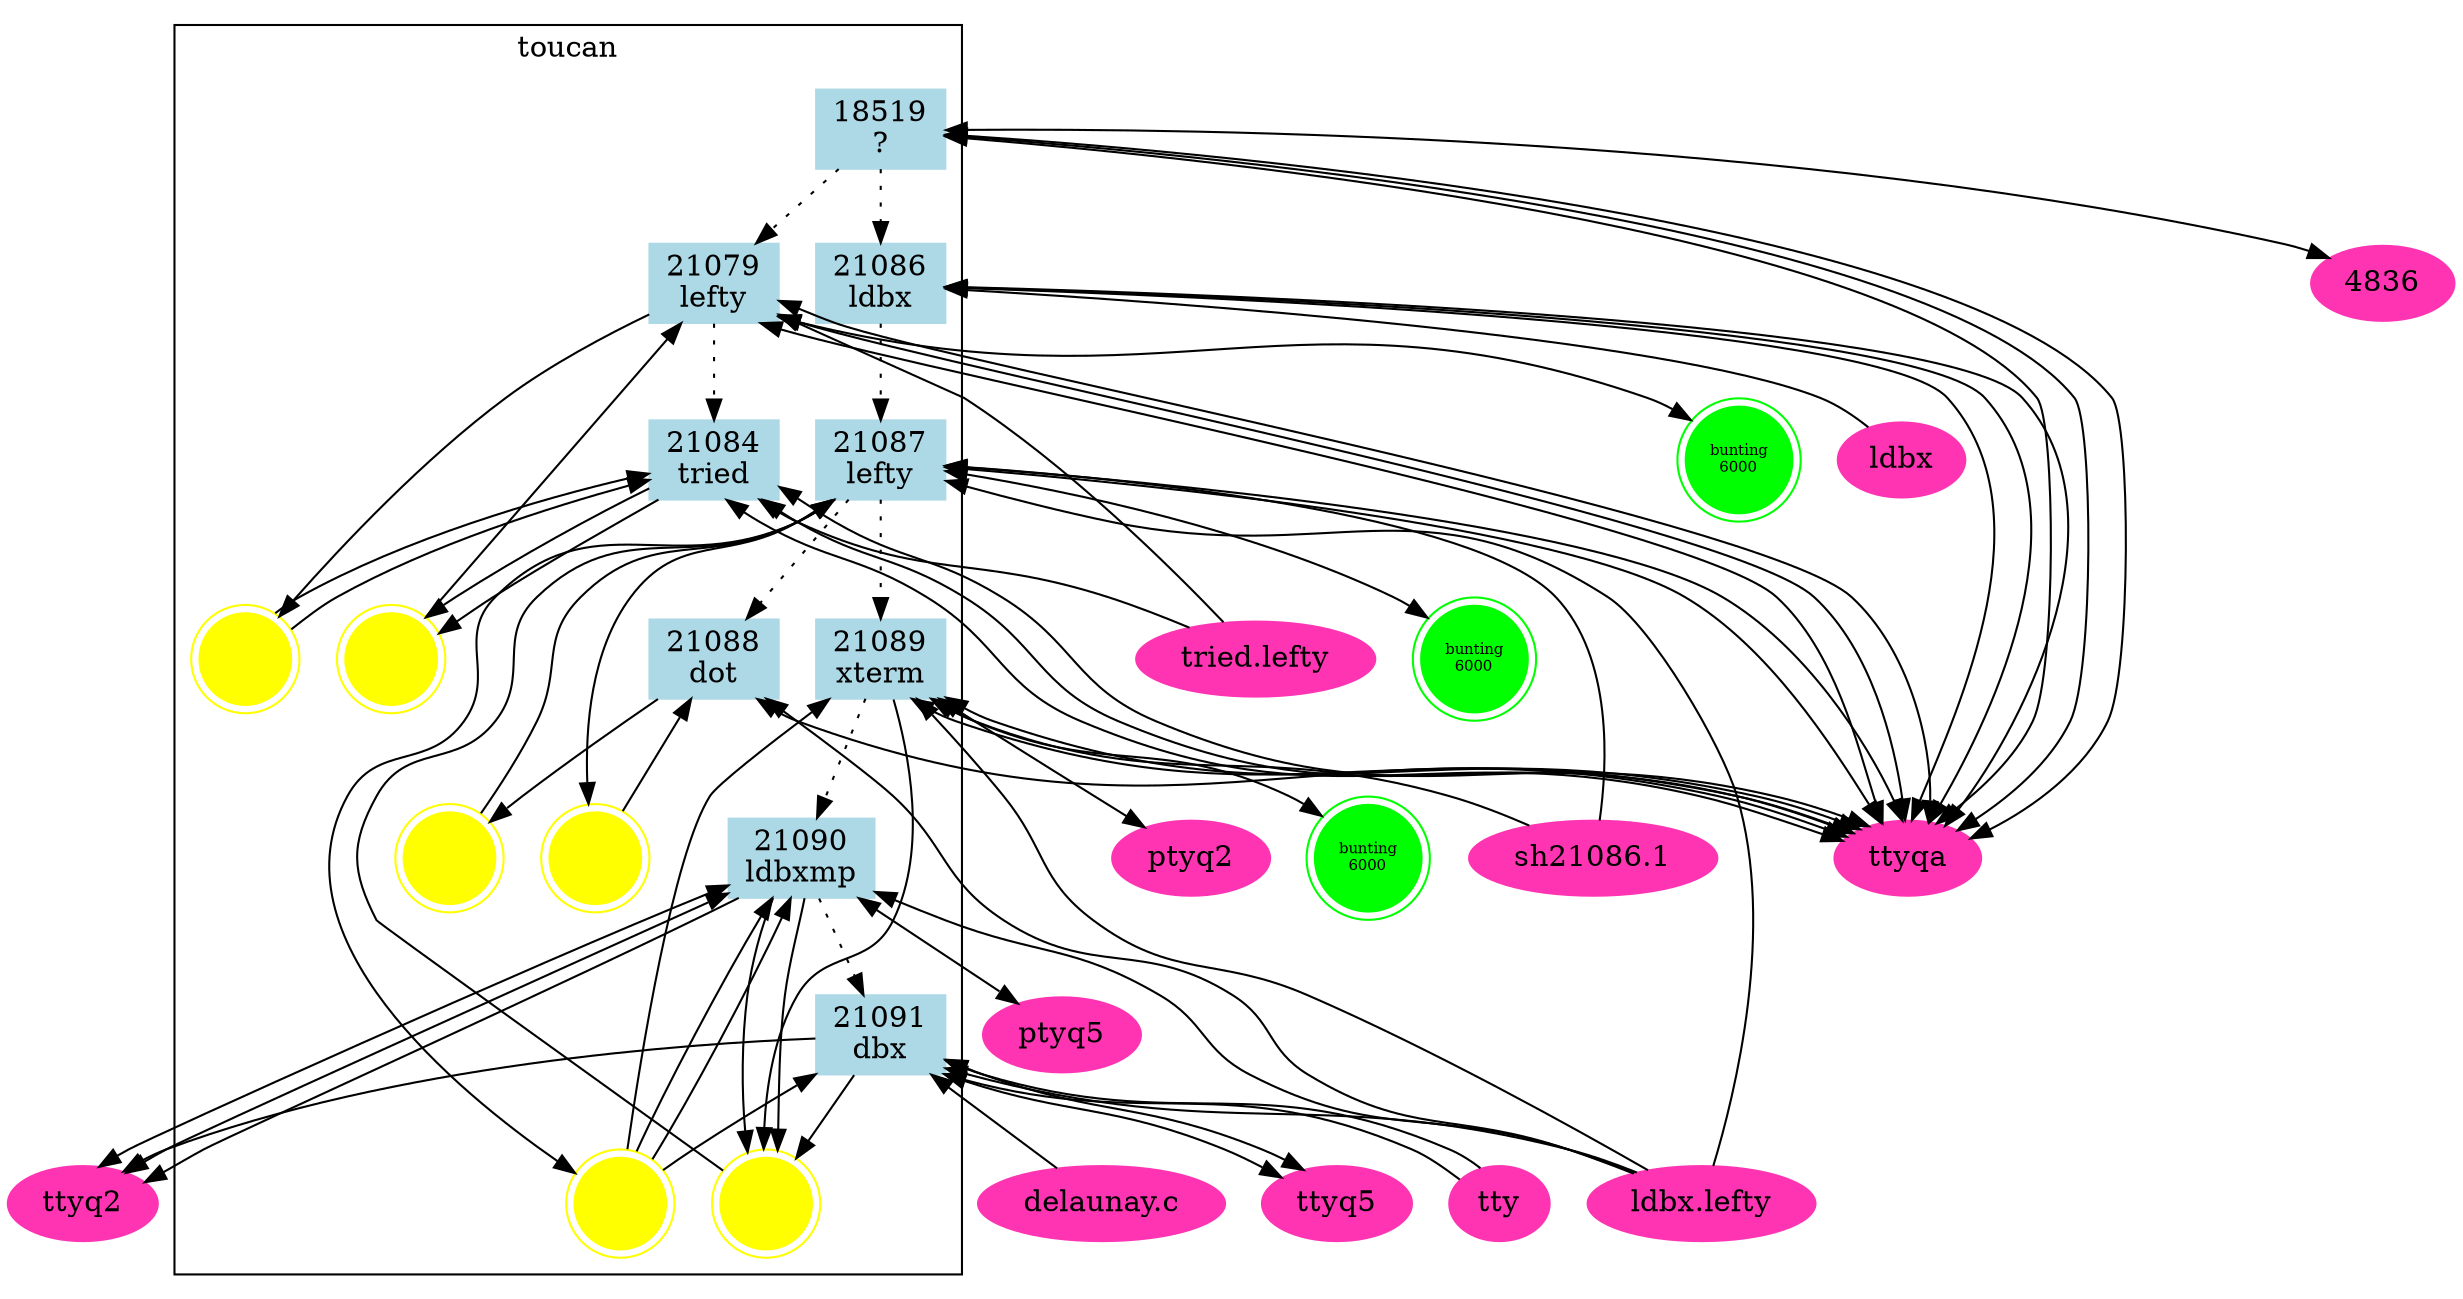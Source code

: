 # Generated Tor  2 Okt 2008 11:03:59 GMT by dot - Graphviz version 2.20.2 (Tue Jul  1 11:56:55 UTC 2008)
#
# 
# real	0m0.230s
# user	0m0.172s
# sys	0m0.035s

digraph g {
	graph [fontsize=14, fontname="Times-Roman", fontcolor=black, color=black];
	node [label="\N", fontsize=14, fontname="Times-Roman", fontcolor=black, shape=box, color=black, width="0.5", style=filled];
	edge [fontsize=14, fontname="Times-Roman", fontcolor=black, color=black];
	graph [bb="0,0,1691,1339",
		_draw_="c 5 -white C 5 -white P 4 0 0 0 1339 1691 1339 1691 0 ",
		xdotversion="1.2"];
	subgraph cluster0 {
		graph [label=toucan,
			bb="",
			_draw_="",
			xdotversion=""];
		n0 [label="18519\n?", color=lightblue, width="0.58", pos="619,149", height="0.50", _draw_="S 6 -filled c 9 -lightblue C 9 -lightblue P 4 640 167 598 167 598 131 640 131 ", _ldraw_="F 14.000000 11 -Times-Roman c 5 -black T 619 147 0 26 5 -18519 F 14.000000 11 -Times-Roman c 5 -black T 619 135 0 5 1 -? "];
		n448 [label="21079\nlefty", color=lightblue, width="0.58", pos="478,127", height="0.50", _draw_="S 6 -filled c 9 -lightblue C 9 -lightblue P 4 499 145 457 145 457 109 499 109 ", _ldraw_="F 14.000000 11 -Times-Roman c 5 -black T 478 125 0 26 5 -21079 F 14.000000 11 -Times-Roman c 5 -black T 478 113 0 19 5 -lefty "];
		n460 [label="", shape=doublecircle, color=yellow, width="0.61", pos="337,149", height="0.61", _draw_="S 6 -filled c 6 -yellow C 6 -yellow E 337 149 18 18 S 6 -filled c 6 -yellow e 337 149 22 22 "];
		n461 [label="", shape=doublecircle, color=yellow, width="0.61", pos="211,214", height="0.61", _draw_="S 6 -filled c 6 -yellow C 6 -yellow E 211 214 18 18 S 6 -filled c 6 -yellow e 211 214 22 22 "];
		n462 [label="21084\ntried", color=lightblue, width="0.58", pos="110,315", height="0.50", _draw_="S 6 -filled c 9 -lightblue C 9 -lightblue P 4 131 333 89 333 89 297 131 297 ", _ldraw_="F 14.000000 11 -Times-Roman c 5 -black T 110 313 0 26 5 -21084 F 14.000000 11 -Times-Roman c 5 -black T 110 301 0 19 5 -tried "];
		n464 [label="21086\nldbx", color=lightblue, width="0.58", pos="745,214", height="0.50", _draw_="S 6 -filled c 9 -lightblue C 9 -lightblue P 4 766 232 724 232 724 196 766 196 ", _ldraw_="F 14.000000 11 -Times-Roman c 5 -black T 745 212 0 26 5 -21086 F 14.000000 11 -Times-Roman c 5 -black T 745 200 0 19 4 -ldbx "];
		n468 [label="21087\nlefty", color=lightblue, width="0.58", pos="337,1015", height="0.50", _draw_="S 6 -filled c 9 -lightblue C 9 -lightblue P 4 358 1033 316 1033 316 997 358 997 ", _ldraw_="F 14.000000 11 -Times-Roman c 5 -black T 337 1013 0 26 5 -21087 F 14.000000 11 -Times-Roman c 5 -black T 337 1001 0 19 5 -lefty \
"];
		n482 [label="", shape=doublecircle, color=yellow, width="0.61", pos="211,950", height="0.61", _draw_="S 6 -filled c 6 -yellow C 6 -yellow E 211 950 18 18 S 6 -filled c 6 -yellow e 211 950 22 22 "];
		n483 [label="", shape=doublecircle, color=yellow, width="0.61", pos="110,849", height="0.61", _draw_="S 6 -filled c 6 -yellow C 6 -yellow E 110 849 18 18 S 6 -filled c 6 -yellow e 110 849 22 22 "];
		n484 [label="21088\ndot", color=lightblue, width="0.58", pos="45,723", height="0.50", _draw_="S 6 -filled c 9 -lightblue C 9 -lightblue P 4 66 741 24 741 24 705 66 705 ", _ldraw_="F 14.000000 11 -Times-Roman c 5 -black T 45 721 0 26 5 -21088 F 14.000000 11 -Times-Roman c 5 -black T 45 709 0 13 3 -dot "];
		n486 [label="", shape=doublecircle, color=yellow, width="0.61", pos="745,950", height="0.61", _draw_="S 6 -filled c 6 -yellow C 6 -yellow E 745 950 18 18 S 6 -filled c 6 -yellow e 745 950 22 22 "];
		n487 [label="", shape=doublecircle, color=yellow, width="0.61", pos="911,441", height="0.61", _draw_="S 6 -filled c 6 -yellow C 6 -yellow E 911 441 18 18 S 6 -filled c 6 -yellow e 911 441 22 22 "];
		n488 [label="21089\nxterm", color=lightblue, width="0.58", pos="619,1015", height="0.50", _draw_="S 6 -filled c 9 -lightblue C 9 -lightblue P 4 640 1033 598 1033 598 997 640 997 ", _ldraw_="F 14.000000 11 -Times-Roman c 5 -black T 619 1013 0 26 5 -21089 F 14.000000 11 -Times-Roman c 5 -black T 619 1001 0 24 5 -xterm \
"];
		n503 [label="21090\nldbxmp", color=lightblue, width="0.67", pos="846,849", height="0.50", _draw_="S 6 -filled c 9 -lightblue C 9 -lightblue P 4 870 867 822 867 822 831 870 831 ", _ldraw_="F 14.000000 11 -Times-Roman c 5 -black T 846 847 0 26 5 -21090 F 14.000000 11 -Times-Roman c 5 -black T 846 835 0 32 6 -ldbxmp "];
		n514 [label="21091\ndbx", color=lightblue, width="0.58", pos="933,582", height="0.50", _draw_="S 6 -filled c 9 -lightblue C 9 -lightblue P 4 954 600 912 600 912 564 954 564 ", _ldraw_="F 14.000000 11 -Times-Roman c 5 -black T 933 580 0 26 5 -21091 F 14.000000 11 -Times-Roman c 5 -black T 933 568 0 16 3 -dbx "];
	}
	n1 [label=4836, shape=ellipse, color=maroon1, width="0.61", pos="648,60", height="0.50", _draw_="S 6 -filled c 7 -maroon1 C 7 -maroon1 E 648 60 22 18 ", _ldraw_="F 14.000000 11 -Times-Roman c 5 -black T 648 52 0 21 4 -4836 "];
	n2 [label=ttyqa, shape=ellipse, color=maroon1, width="0.61", pos="23,582", height="0.50", _draw_="S 6 -filled c 7 -maroon1 C 7 -maroon1 E 23 582 22 18 ", _ldraw_="F 14.000000 11 -Times-Roman c 5 -black T 23 574 0 21 5 -ttyqa "];
	n449 [label="tried.lefty", shape=ellipse, color=maroon1, width="0.94", pos="45,441", height="0.50", _draw_="S 6 -filled c 7 -maroon1 C 7 -maroon1 E 45 441 34 18 ", _ldraw_="F 14.000000 11 -Times-Roman c 5 -black T 45 433 0 41 11 -tried.lefty "];
	n454 [label="bunting\n6000", fontsize=7, shape=doublecircle, color=green, width="0.64", pos="478,32", height="0.64", _draw_="S 6 -filled c 5 -green C 5 -green E 478 32 19 19 S 6 -filled c 5 -green e 478 32 23 23 ", _ldraw_="F 7.000000 11 -Times-Roman c 5 -black T 478 31 0 16 7 -bunting F 7.000000 11 -Times-Roman c 5 -black T 478 25 0 11 4 -6000 "];
	n466 [label=ldbx, shape=ellipse, color=maroon1, width="0.58", pos="800,139", height="0.50", _draw_="S 6 -filled c 7 -maroon1 C 7 -maroon1 E 800 139 21 18 ", _ldraw_="F 14.000000 11 -Times-Roman c 5 -black T 800 131 0 19 4 -ldbx "];
	n469 [label="sh21086.1", shape=ellipse, color=maroon1, width="0.97", pos="478,1037", height="0.50", _draw_="S 6 -filled c 7 -maroon1 C 7 -maroon1 E 478 1037 35 18 ", _ldraw_="F 14.000000 11 -Times-Roman c 5 -black T 478 1029 0 43 9 -sh21086.1 "];
	n474 [label="bunting\n6000", fontsize=7, shape=doublecircle, color=green, width="0.64", pos="308,1105", height="0.64", _draw_="S 6 -filled c 5 -green C 5 -green E 308 1105 19 19 S 6 -filled c 5 -green e 308 1105 23 23 ", _ldraw_="F 7.000000 11 -Times-Roman c 5 -black T 308 1104 0 16 7 -bunting F 7.000000 11 -Times-Roman c 5 -black T 308 1098 0 11 4 -6000 "];
	n479 [label="ldbx.lefty", shape=ellipse, color=maroon1, width="0.94", pos="846,315", height="0.50", _draw_="S 6 -filled c 7 -maroon1 C 7 -maroon1 E 846 315 34 18 ", _ldraw_="F 14.000000 11 -Times-Roman c 5 -black T 846 307 0 41 10 -ldbx.lefty "];
	n496 [label="bunting\n6000", fontsize=7, shape=doublecircle, color=green, width="0.64", pos="769,1283", height="0.64", _draw_="S 6 -filled c 5 -green C 5 -green E 769 1283 19 19 S 6 -filled c 5 -green e 769 1283 23 23 ", _ldraw_="F 7.000000 11 -Times-Roman c 5 -black T 769 1282 0 16 7 -bunting F 7.000000 11 -Times-Roman c 5 -black T 769 1276 0 11 4 -6000 "];
	n500 [label=ptyq2, shape=ellipse, color=maroon1, width="0.67", pos="656,1320", height="0.50", _draw_="S 6 -filled c 7 -maroon1 C 7 -maroon1 E 656 1320 24 18 ", _ldraw_="F 14.000000 11 -Times-Roman c 5 -black T 656 1312 0 24 5 -ptyq2 "];
	n505 [label=ttyq2, shape=ellipse, color=maroon1, width="0.64", pos="911,723", height="0.50", _draw_="S 6 -filled c 7 -maroon1 C 7 -maroon1 E 911 723 23 18 ", _ldraw_="F 14.000000 11 -Times-Roman c 5 -black T 911 715 0 22 5 -ttyq2 "];
	n512 [label=ptyq5, shape=ellipse, color=maroon1, width="0.67", pos="924,906", height="0.50", _draw_="S 6 -filled c 7 -maroon1 C 7 -maroon1 E 924 906 24 18 ", _ldraw_="F 14.000000 11 -Times-Roman c 5 -black T 924 898 0 24 5 -ptyq5 "];
	n513 [label=ttyq5, shape=ellipse, color=maroon1, width="0.64", pos="1652,456", height="0.50", _draw_="S 6 -filled c 7 -maroon1 C 7 -maroon1 E 1652 456 23 18 ", _ldraw_="F 14.000000 11 -Times-Roman c 5 -black T 1652 448 0 22 5 -ttyq5 "];
	n518 [label=tty, shape=ellipse, color=maroon1, width="0.50", pos="1659,568", height="0.50", _draw_="S 6 -filled c 7 -maroon1 C 7 -maroon1 E 1659 568 18 18 ", _ldraw_="F 14.000000 11 -Times-Roman c 5 -black T 1659 560 0 11 3 -tty "];
	n526 [label="delaunay.c", shape=ellipse, color=maroon1, width="1.00", pos="1654,695", height="0.50", _draw_="S 6 -filled c 7 -maroon1 C 7 -maroon1 E 1654 695 36 18 ", _ldraw_="F 14.000000 11 -Times-Roman c 5 -black T 1654 687 0 45 10 -delaunay.c "];
	n0 -> n1 [dir=both, pos="s,625,131 e,642,77 628,121 632,110 636,98 639,87", _draw_="c 5 -black B 4 628 121 632 110 636 98 639 87 ", _hdraw_="S 5 -solid S 15 -setlinewidth(1) c 5 -black C 5 -black P 3 642 88 642 77 636 86 ", _tdraw_="S 5 -solid S 15 -setlinewidth(1) c 5 -black C 5 -black P 3 625 120 625 131 631 122 "];
	n0 -> n2 [dir=both, pos="s,598,158 e,36,567 589,163 483,227 131,483 43,560", _draw_="c 5 -black B 4 589 163 483 227 131 483 43 560 ", _hdraw_="S 5 -solid S 15 -setlinewidth(1) c 5 -black C 5 -black P 3 41 557 36 567 46 562 ", _tdraw_="S 5 -solid S 15 -setlinewidth(1) c 5 -black C 5 -black P 3 591 166 598 158 588 160 "];
	n0 -> n2 [dir=both, pos="s,602,167 e,42,573 594,174 498,254 153,505 51,568", _draw_="c 5 -black B 4 594 174 498 254 153 505 51 568 ", _hdraw_="S 5 -solid S 15 -setlinewidth(1) c 5 -black C 5 -black P 3 49 565 42 573 52 571 ", _tdraw_="S 5 -solid S 15 -setlinewidth(1) c 5 -black C 5 -black P 3 597 176 602 167 592 171 "];
	n0 -> n2 [dir=both, pos="s,598,164 e,39,570 590,170 486,244 143,494 47,564", _draw_="c 5 -black B 4 590 170 486 244 143 494 47 564 ", _hdraw_="S 5 -solid S 15 -setlinewidth(1) c 5 -black C 5 -black P 3 45 561 39 570 49 567 ", _tdraw_="S 5 -solid S 15 -setlinewidth(1) c 5 -black C 5 -black P 3 592 173 598 164 588 167 "];
	n0 -> n448 [style=dotted, pos="e,499,130 598,146 575,142 536,137 509,132", _draw_="S 6 -dotted c 5 -black B 4 598 146 575 142 536 137 509 132 ", _hdraw_="S 5 -solid S 15 -setlinewidth(1) c 5 -black C 5 -black P 3 509 129 499 130 508 135 "];
	n448 -> n2 [dir=both, pos="s,457,140 e,33,565 449,147 362,219 107,475 40,557", _draw_="c 5 -black B 4 449 147 362 219 107 475 40 557 ", _hdraw_="S 5 -solid S 15 -setlinewidth(1) c 5 -black C 5 -black P 3 37 555 33 565 42 560 ", _tdraw_="S 5 -solid S 15 -setlinewidth(1) c 5 -black C 5 -black P 3 452 149 457 140 447 144 "];
	n448 -> n2 [dir=both, pos="s,466,145 e,41,571 460,153 388,236 131,494 49,564", _draw_="c 5 -black B 4 460 153 388 236 131 494 49 564 ", _hdraw_="S 5 -solid S 15 -setlinewidth(1) c 5 -black C 5 -black P 3 46 562 41 571 51 567 ", _tdraw_="S 5 -solid S 15 -setlinewidth(1) c 5 -black C 5 -black P 3 463 155 466 145 457 151 "];
	n448 -> n2 [dir=both, pos="s,459,145 e,37,568 452,152 370,233 119,484 44,560", _draw_="c 5 -black B 4 452 152 370 233 119 484 44 560 ", _hdraw_="S 5 -solid S 15 -setlinewidth(1) c 5 -black C 5 -black P 3 41 558 37 568 46 563 ", _tdraw_="S 5 -solid S 15 -setlinewidth(1) c 5 -black C 5 -black P 3 454 155 459 145 449 150 "];
	n448 -> n449 [dir=back, pos="s,457,142 449,148 366,208 135,376 65,426", _draw_="c 5 -black B 4 449 148 366 208 135 376 65 426 ", _tdraw_="S 5 -solid S 15 -setlinewidth(1) c 5 -black C 5 -black P 3 451 151 457 142 447 145 "];
	n448 -> n454 [dir=both, pos="s,478,109 e,478,55 478,99 478,88 478,76 478,65", _draw_="c 5 -black B 4 478 99 478 88 478 76 478 65 ", _hdraw_="S 5 -solid S 15 -setlinewidth(1) c 5 -black C 5 -black P 3 482 65 478 55 475 65 ", _tdraw_="S 5 -solid S 15 -setlinewidth(1) c 5 -black C 5 -black P 3 475 99 478 109 482 99 "];
	n448 -> n460 [dir=back, pos="s,457,130 447,132 420,136 383,142 359,146", _draw_="c 5 -black B 4 447 132 420 136 383 142 359 146 ", _tdraw_="S 5 -solid S 15 -setlinewidth(1) c 5 -black C 5 -black P 3 448 135 457 130 447 129 "];
	n448 -> n461 [dir=forward, pos="e,232,207 457,134 409,150 297,186 242,204", _draw_="c 5 -black B 4 457 134 409 150 297 186 242 204 ", _hdraw_="S 5 -solid S 15 -setlinewidth(1) c 5 -black C 5 -black P 3 241 201 232 207 243 207 "];
	n448 -> n462 [style=dotted, pos="e,131,304 457,138 395,170 213,263 140,299", _draw_="S 6 -dotted c 5 -black B 4 457 138 395 170 213 263 140 299 ", _hdraw_="S 5 -solid S 15 -setlinewidth(1) c 5 -black C 5 -black P 3 138 296 131 304 141 302 "];
	n462 -> n2 [dir=both, pos="s,95,333 e,21,564 91,342 67,393 33,502 23,554", _draw_="c 5 -black B 4 91 342 67 393 33 502 23 554 ", _hdraw_="S 5 -solid S 15 -setlinewidth(1) c 5 -black C 5 -black P 3 20 554 21 564 26 555 ", _tdraw_="S 5 -solid S 15 -setlinewidth(1) c 5 -black C 5 -black P 3 94 344 95 333 88 341 "];
	n462 -> n2 [dir=both, pos="s,111,333 e,35,567 109,343 99,395 62,508 39,558", _draw_="c 5 -black B 4 109 343 99 395 62 508 39 558 ", _hdraw_="S 5 -solid S 15 -setlinewidth(1) c 5 -black C 5 -black P 3 36 556 35 567 42 559 ", _tdraw_="S 5 -solid S 15 -setlinewidth(1) c 5 -black C 5 -black P 3 112 343 111 333 106 342 "];
	n462 -> n2 [dir=both, pos="s,103,333 e,28,564 100,343 83,394 47,504 31,554", _draw_="c 5 -black B 4 100 343 83 394 47 504 31 554 ", _hdraw_="S 5 -solid S 15 -setlinewidth(1) c 5 -black C 5 -black P 3 28 553 28 564 34 555 ", _tdraw_="S 5 -solid S 15 -setlinewidth(1) c 5 -black C 5 -black P 3 103 344 103 333 97 342 "];
	n462 -> n449 [dir=back, pos="s,101,333 96,342 84,367 65,403 54,423", _draw_="c 5 -black B 4 96 342 84 367 65 403 54 423 ", _tdraw_="S 5 -solid S 15 -setlinewidth(1) c 5 -black C 5 -black P 3 99 343 101 333 93 340 "];
	n462 -> n460 [dir=forward, pos="e,322,165 131,304 173,277 269,207 314,171", _draw_="c 5 -black B 4 131 304 173 277 269 207 314 171 ", _hdraw_="S 5 -solid S 15 -setlinewidth(1) c 5 -black C 5 -black P 3 316 174 322 165 312 168 "];
	n462 -> n461 [dir=back, pos="s,131,301 139,294 159,276 184,250 199,233", _draw_="c 5 -black B 4 139 294 159 276 184 250 199 233 ", _tdraw_="S 5 -solid S 15 -setlinewidth(1) c 5 -black C 5 -black P 3 136 292 131 301 141 297 "];
	n462 -> n460 [dir=forward, pos="e,317,159 128,297 168,263 262,195 309,164", _draw_="c 5 -black B 4 128 297 168 263 262 195 309 164 ", _hdraw_="S 5 -solid S 15 -setlinewidth(1) c 5 -black C 5 -black P 3 310 167 317 159 307 161 "];
	n462 -> n461 [dir=back, pos="s,122,297 129,289 146,268 173,241 192,226", _draw_="c 5 -black B 4 129 289 146 268 173 241 192 226 ", _tdraw_="S 5 -solid S 15 -setlinewidth(1) c 5 -black C 5 -black P 3 126 287 122 297 131 292 "];
	n0 -> n464 [style=dotted, pos="e,724,203 640,160 660,171 692,187 715,198", _draw_="S 6 -dotted c 5 -black B 4 640 160 660 171 692 187 715 198 ", _hdraw_="S 5 -solid S 15 -setlinewidth(1) c 5 -black C 5 -black P 3 714 201 724 203 717 195 "];
	n464 -> n2 [dir=both, pos="s,724,219 e,38,569 715,223 594,272 155,497 47,564", _draw_="c 5 -black B 4 715 223 594 272 155 497 47 564 ", _hdraw_="S 5 -solid S 15 -setlinewidth(1) c 5 -black C 5 -black P 3 45 561 38 569 48 567 ", _tdraw_="S 5 -solid S 15 -setlinewidth(1) c 5 -black C 5 -black P 3 716 226 724 219 713 220 "];
	n464 -> n2 [dir=both, pos="s,724,230 e,44,576 715,235 597,306 172,522 54,572", _draw_="c 5 -black B 4 715 235 597 306 172 522 54 572 ", _hdraw_="S 5 -solid S 15 -setlinewidth(1) c 5 -black C 5 -black P 3 52 569 44 576 55 576 ", _tdraw_="S 5 -solid S 15 -setlinewidth(1) c 5 -black C 5 -black P 3 717 238 724 230 714 232 "];
	n464 -> n2 [dir=both, pos="s,724,224 e,42,572 715,229 596,289 164,508 51,567", _draw_="c 5 -black B 4 715 229 596 289 164 508 51 567 ", _hdraw_="S 5 -solid S 15 -setlinewidth(1) c 5 -black C 5 -black P 3 49 564 42 572 52 570 ", _tdraw_="S 5 -solid S 15 -setlinewidth(1) c 5 -black C 5 -black P 3 717 232 724 224 714 226 "];
	n464 -> n466 [dir=back, pos="s,758,196 764,188 773,177 782,165 789,155", _draw_="c 5 -black B 4 764 188 773 177 782 165 789 155 ", _tdraw_="S 5 -solid S 15 -setlinewidth(1) c 5 -black C 5 -black P 3 761 186 758 196 767 190 "];
	n464 -> n468 [style=dotted, pos="e,346,997 736,232 682,336 415,861 351,988", _draw_="S 6 -dotted c 5 -black B 4 736 232 682 336 415 861 351 988 ", _hdraw_="S 5 -solid S 15 -setlinewidth(1) c 5 -black C 5 -black P 3 348 987 346 997 354 990 "];
	n468 -> n2 [dir=both, pos="s,327,997 e,37,596 322,988 270,909 102,678 44,604", _draw_="c 5 -black B 4 322 988 270 909 102 678 44 604 ", _hdraw_="S 5 -solid S 15 -setlinewidth(1) c 5 -black C 5 -black P 3 46 601 37 596 41 606 ", _tdraw_="S 5 -solid S 15 -setlinewidth(1) c 5 -black C 5 -black P 3 319 990 327 997 325 987 "];
	n468 -> n2 [dir=both, pos="s,321,997 e,32,599 315,989 254,911 88,684 38,608", _draw_="c 5 -black B 4 315 989 254 911 88 684 38 608 ", _hdraw_="S 5 -solid S 15 -setlinewidth(1) c 5 -black C 5 -black P 3 40 605 32 599 35 609 ", _tdraw_="S 5 -solid S 15 -setlinewidth(1) c 5 -black C 5 -black P 3 312 991 321 997 318 987 "];
	n468 -> n469 [dir=back, pos="s,358,1018 368,1019 391,1023 422,1028 445,1032", _draw_="c 5 -black B 4 368 1019 391 1023 422 1028 445 1032 ", _tdraw_="S 5 -solid S 15 -setlinewidth(1) c 5 -black C 5 -black P 3 368 1016 358 1018 368 1022 "];
	n468 -> n474 [dir=both, pos="s,331,1033 e,315,1083 328,1043 325,1053 322,1063 318,1073", _draw_="c 5 -black B 4 328 1043 325 1053 322 1063 318 1073 ", _hdraw_="S 5 -solid S 15 -setlinewidth(1) c 5 -black C 5 -black P 3 315 1072 315 1083 321 1074 ", _tdraw_="S 5 -solid S 15 -setlinewidth(1) c 5 -black C 5 -black P 3 331 1044 331 1033 325 1042 "];
	n468 -> n479 [dir=back, pos="s,350,997 356,989 439,874 766,425 834,332", _draw_="c 5 -black B 4 356 989 439 874 766 425 834 332 ", _tdraw_="S 5 -solid S 15 -setlinewidth(1) c 5 -black C 5 -black P 3 353 987 350 997 359 991 "];
	n468 -> n482 [dir=back, pos="s,316,1004 307,999 283,987 251,971 231,960", _draw_="c 5 -black B 4 307 999 283 987 251 971 231 960 ", _tdraw_="S 5 -solid S 15 -setlinewidth(1) c 5 -black C 5 -black P 3 306 1002 316 1004 309 996 "];
	n468 -> n483 [dir=forward, pos="e,128,862 316,999 274,969 181,901 136,868", _draw_="c 5 -black B 4 316 999 274 969 181 901 136 868 ", _hdraw_="S 5 -solid S 15 -setlinewidth(1) c 5 -black C 5 -black P 3 138 865 128 862 134 871 "];
	n468 -> n484 [style=dotted, pos="e,63,741 319,997 269,947 129,807 70,748", _draw_="S 6 -dotted c 5 -black B 4 319 997 269 947 129 807 70 748 ", _hdraw_="S 5 -solid S 15 -setlinewidth(1) c 5 -black C 5 -black P 3 73 746 63 741 68 751 "];
	n484 -> n2 [dir=both, pos="s,42,705 e,26,600 40,695 37,671 32,635 28,610", _draw_="c 5 -black B 4 40 695 37 671 32 635 28 610 ", _hdraw_="S 5 -solid S 15 -setlinewidth(1) c 5 -black C 5 -black P 3 31 609 26 600 25 610 ", _tdraw_="S 5 -solid S 15 -setlinewidth(1) c 5 -black C 5 -black P 3 37 696 42 705 43 695 "];
	n484 -> n483 [dir=back, pos="s,54,741 59,750 71,774 89,808 100,829", _draw_="c 5 -black B 4 59 750 71 774 89 808 100 829 ", _tdraw_="S 5 -solid S 15 -setlinewidth(1) c 5 -black C 5 -black P 3 62 748 54 741 56 751 "];
	n484 -> n479 [dir=back, pos="s,66,712 75,707 203,642 704,387 821,328", _draw_="c 5 -black B 4 75 707 203 642 704 387 821 328 ", _tdraw_="S 5 -solid S 15 -setlinewidth(1) c 5 -black C 5 -black P 3 73 704 66 712 76 710 "];
	n484 -> n482 [dir=forward, pos="e,198,932 58,741 88,781 158,877 192,924", _draw_="c 5 -black B 4 58 741 88 781 158 877 192 924 ", _hdraw_="S 5 -solid S 15 -setlinewidth(1) c 5 -black C 5 -black P 3 189 926 198 932 195 922 "];
	n468 -> n486 [dir=back, pos="s,358,1012 368,1010 448,997 654,965 723,954", _draw_="c 5 -black B 4 368 1010 448 997 654 965 723 954 ", _tdraw_="S 5 -solid S 15 -setlinewidth(1) c 5 -black C 5 -black P 3 367 1007 358 1012 368 1013 "];
	n468 -> n487 [dir=forward, pos="e,895,457 355,997 440,912 794,558 888,464", _draw_="c 5 -black B 4 355 997 440 912 794 558 888 464 ", _hdraw_="S 5 -solid S 15 -setlinewidth(1) c 5 -black C 5 -black P 3 890 467 895 457 885 462 "];
	n468 -> n488 [style=dotted, pos="e,598,1015 358,1015 408,1015 530,1015 588,1015", _draw_="S 6 -dotted c 5 -black B 4 358 1015 408 1015 530 1015 588 1015 ", _hdraw_="S 5 -solid S 15 -setlinewidth(1) c 5 -black C 5 -black P 3 588 1019 598 1015 588 1012 "];
	n488 -> n486 [dir=forward, pos="e,725,960 640,1004 661,993 693,977 716,965", _draw_="c 5 -black B 4 640 1004 661 993 693 977 716 965 ", _hdraw_="S 5 -solid S 15 -setlinewidth(1) c 5 -black C 5 -black P 3 718 968 725 960 715 962 "];
	n488 -> n2 [dir=both, pos="s,599,997 e,41,592 591,990 490,910 149,663 50,598", _draw_="c 5 -black B 4 591 990 490 910 149 663 50 598 ", _hdraw_="S 5 -solid S 15 -setlinewidth(1) c 5 -black C 5 -black P 3 51 595 41 592 47 600 ", _tdraw_="S 5 -solid S 15 -setlinewidth(1) c 5 -black C 5 -black P 3 589 993 599 997 594 988 "];
	n488 -> n487 [dir=back, pos="s,628,997 633,988 684,888 857,547 901,461", _draw_="c 5 -black B 4 633 988 684 888 857 547 901 461 ", _tdraw_="S 5 -solid S 15 -setlinewidth(1) c 5 -black C 5 -black P 3 630 987 628 997 636 990 "];
	n488 -> n469 [dir=back, pos="s,598,1018 588,1019 565,1023 534,1028 511,1032", _draw_="c 5 -black B 4 588 1019 565 1023 534 1028 511 1032 ", _tdraw_="S 5 -solid S 15 -setlinewidth(1) c 5 -black C 5 -black P 3 588 1022 598 1018 588 1016 "];
	n488 -> n2 [dir=both, pos="s,598,1002 e,38,595 590,996 485,926 139,674 46,601", _draw_="c 5 -black B 4 590 996 485 926 139 674 46 601 ", _hdraw_="S 5 -solid S 15 -setlinewidth(1) c 5 -black C 5 -black P 3 48 598 38 595 44 604 ", _tdraw_="S 5 -solid S 15 -setlinewidth(1) c 5 -black C 5 -black P 3 588 999 598 1002 592 993 "];
	n488 -> n479 [dir=back, pos="s,625,997 628,987 665,872 809,428 840,333", _draw_="c 5 -black B 4 628 987 665 872 809 428 840 333 ", _tdraw_="S 5 -solid S 15 -setlinewidth(1) c 5 -black C 5 -black P 3 625 986 625 997 631 988 "];
	n488 -> n496 [dir=both, pos="s,629,1033 e,758,1263 634,1042 662,1093 724,1202 753,1254", _draw_="c 5 -black B 4 634 1042 662 1093 724 1202 753 1254 ", _hdraw_="S 5 -solid S 15 -setlinewidth(1) c 5 -black C 5 -black P 3 750 1256 758 1263 756 1253 ", _tdraw_="S 5 -solid S 15 -setlinewidth(1) c 5 -black C 5 -black P 3 637 1040 629 1033 631 1043 "];
	n488 -> n500 [dir=both, pos="s,621,1033 e,654,1302 622,1043 630,1101 645,1234 653,1292", _draw_="c 5 -black B 4 622 1043 630 1101 645 1234 653 1292 ", _hdraw_="S 5 -solid S 15 -setlinewidth(1) c 5 -black C 5 -black P 3 650 1292 654 1302 656 1292 ", _tdraw_="S 5 -solid S 15 -setlinewidth(1) c 5 -black C 5 -black P 3 625 1043 621 1033 619 1043 "];
	n488 -> n503 [style=dotted, pos="e,822,867 640,999 680,970 766,907 814,873", _draw_="S 6 -dotted c 5 -black B 4 640 999 680 970 766 907 814 873 ", _hdraw_="S 5 -solid S 15 -setlinewidth(1) c 5 -black C 5 -black P 3 816 876 822 867 812 870 "];
	n503 -> n479 [dir=back, pos="s,846,831 846,821 846,725 846,412 846,333", _draw_="c 5 -black B 4 846 821 846 725 846 412 846 333 ", _tdraw_="S 5 -solid S 15 -setlinewidth(1) c 5 -black C 5 -black P 3 843 821 846 831 850 821 "];
	n503 -> n486 [dir=forward, pos="e,756,931 822,865 804,881 779,905 763,923", _draw_="c 5 -black B 4 822 865 804 881 779 905 763 923 ", _hdraw_="S 5 -solid S 15 -setlinewidth(1) c 5 -black C 5 -black P 3 760 921 756 931 765 926 "];
	n503 -> n487 [dir=back, pos="s,852,831 854,821 870,745 903,532 910,463", _draw_="c 5 -black B 4 854 821 870 745 903 532 910 463 ", _tdraw_="S 5 -solid S 15 -setlinewidth(1) c 5 -black C 5 -black P 3 851 821 852 831 857 822 "];
	n503 -> n505 [dir=both, pos="s,867,831 e,911,741 872,823 885,802 900,772 908,751", _draw_="c 5 -black B 4 872 823 885 802 900 772 908 751 ", _hdraw_="S 5 -solid S 15 -setlinewidth(1) c 5 -black C 5 -black P 3 911 752 911 741 905 750 ", _tdraw_="S 5 -solid S 15 -setlinewidth(1) c 5 -black C 5 -black P 3 869 821 867 831 875 824 "];
	n503 -> n505 [dir=both, pos="s,846,831 e,894,736 849,821 857,798 874,766 888,744", _draw_="c 5 -black B 4 849 821 857 798 874 766 888 744 ", _hdraw_="S 5 -solid S 15 -setlinewidth(1) c 5 -black C 5 -black P 3 891 746 894 736 885 742 ", _tdraw_="S 5 -solid S 15 -setlinewidth(1) c 5 -black C 5 -black P 3 846 820 846 831 852 822 "];
	n503 -> n505 [dir=forward, pos="e,902,740 855,831 866,810 885,773 897,749", _draw_="c 5 -black B 4 855 831 866 810 885 773 897 749 ", _hdraw_="S 5 -solid S 15 -setlinewidth(1) c 5 -black C 5 -black P 3 900 750 902 740 894 747 "];
	n503 -> n512 [dir=both, pos="s,870,867 e,907,893 878,873 885,877 892,882 899,887", _draw_="c 5 -black B 4 878 873 885 877 892 882 899 887 ", _hdraw_="S 5 -solid S 15 -setlinewidth(1) c 5 -black C 5 -black P 3 897 890 907 893 901 884 ", _tdraw_="S 5 -solid S 15 -setlinewidth(1) c 5 -black C 5 -black P 3 880 870 870 867 876 876 "];
	n503 -> n514 [style=dotted, pos="e,927,600 852,831 867,785 906,665 924,610", _draw_="S 6 -dotted c 5 -black B 4 852 831 867 785 906 665 924 610 ", _hdraw_="S 5 -solid S 15 -setlinewidth(1) c 5 -black C 5 -black P 3 927 611 927 600 921 609 "];
	n514 -> n487 [dir=back, pos="s,930,564 928,554 924,527 918,488 914,463", _draw_="c 5 -black B 4 928 554 924 527 918 488 914 463 ", _tdraw_="S 5 -solid S 15 -setlinewidth(1) c 5 -black C 5 -black P 3 925 555 930 564 931 554 "];
	n514 -> n486 [dir=forward, pos="e,755,930 924,600 893,660 797,849 760,921", _draw_="c 5 -black B 4 924 600 893 660 797 849 760 921 ", _hdraw_="S 5 -solid S 15 -setlinewidth(1) c 5 -black C 5 -black P 3 757 920 755 930 763 923 "];
	n514 -> n479 [dir=back, pos="s,927,564 924,554 906,499 866,378 852,333", _draw_="c 5 -black B 4 924 554 906 499 866 378 852 333 ", _tdraw_="S 5 -solid S 15 -setlinewidth(1) c 5 -black C 5 -black P 3 921 555 927 564 927 553 "];
	n514 -> n505 [dir=forward, pos="e,914,705 930,600 926,624 920,667 916,695", _draw_="c 5 -black B 4 930 600 926 624 920 667 916 695 ", _hdraw_="S 5 -solid S 15 -setlinewidth(1) c 5 -black C 5 -black P 3 913 695 914 705 919 696 "];
	n503 -> n486 [dir=forward, pos="e,763,937 833,867 818,885 791,912 771,930", _draw_="c 5 -black B 4 833 867 818 885 791 912 771 930 ", _hdraw_="S 5 -solid S 15 -setlinewidth(1) c 5 -black C 5 -black P 3 768 928 763 937 773 933 "];
	n514 -> n518 [dir=back, pos="s,954,584 964,584 1089,586 1545,577 1641,570", _draw_="c 5 -black B 4 964 584 1089 586 1545 577 1641 570 ", _tdraw_="S 5 -solid S 15 -setlinewidth(1) c 5 -black C 5 -black P 3 964 581 954 584 964 588 "];
	n514 -> n513 [dir=both, pos="s,954,581 e,1630,462 964,580 1082,563 1500,490 1620,464", _draw_="c 5 -black B 4 964 580 1082 563 1500 490 1620 464 ", _hdraw_="S 5 -solid S 15 -setlinewidth(1) c 5 -black C 5 -black P 3 1621 467 1630 462 1620 461 ", _tdraw_="S 5 -solid S 15 -setlinewidth(1) c 5 -black C 5 -black P 3 964 577 954 581 964 583 "];
	n514 -> n513 [dir=both, pos="s,954,576 e,1629,457 964,574 1081,548 1498,475 1619,458", _draw_="c 5 -black B 4 964 574 1081 548 1498 475 1619 458 ", _hdraw_="S 5 -solid S 15 -setlinewidth(1) c 5 -black C 5 -black P 3 1619 461 1629 457 1619 455 ", _tdraw_="S 5 -solid S 15 -setlinewidth(1) c 5 -black C 5 -black P 3 963 571 954 576 964 577 "];
	n514 -> n518 [dir=back, pos="s,954,579 964,578 1089,570 1545,562 1641,566", _draw_="c 5 -black B 4 964 578 1089 570 1545 562 1641 566 ", _tdraw_="S 5 -solid S 15 -setlinewidth(1) c 5 -black C 5 -black P 3 964 575 954 579 964 581 "];
	n514 -> n526 [dir=back, pos="s,954,585 964,587 1081,605 1497,671 1619,690", _draw_="c 5 -black B 4 964 587 1081 605 1497 671 1619 690 ", _tdraw_="S 5 -solid S 15 -setlinewidth(1) c 5 -black C 5 -black P 3 964 584 954 585 963 590 "];
	n503 -> n487 [dir=back, pos="s,846,831 847,821 854,744 889,531 904,462", _draw_="c 5 -black B 4 847 821 854 744 889 531 904 462 ", _tdraw_="S 5 -solid S 15 -setlinewidth(1) c 5 -black C 5 -black P 3 844 821 846 831 850 821 "];
}

